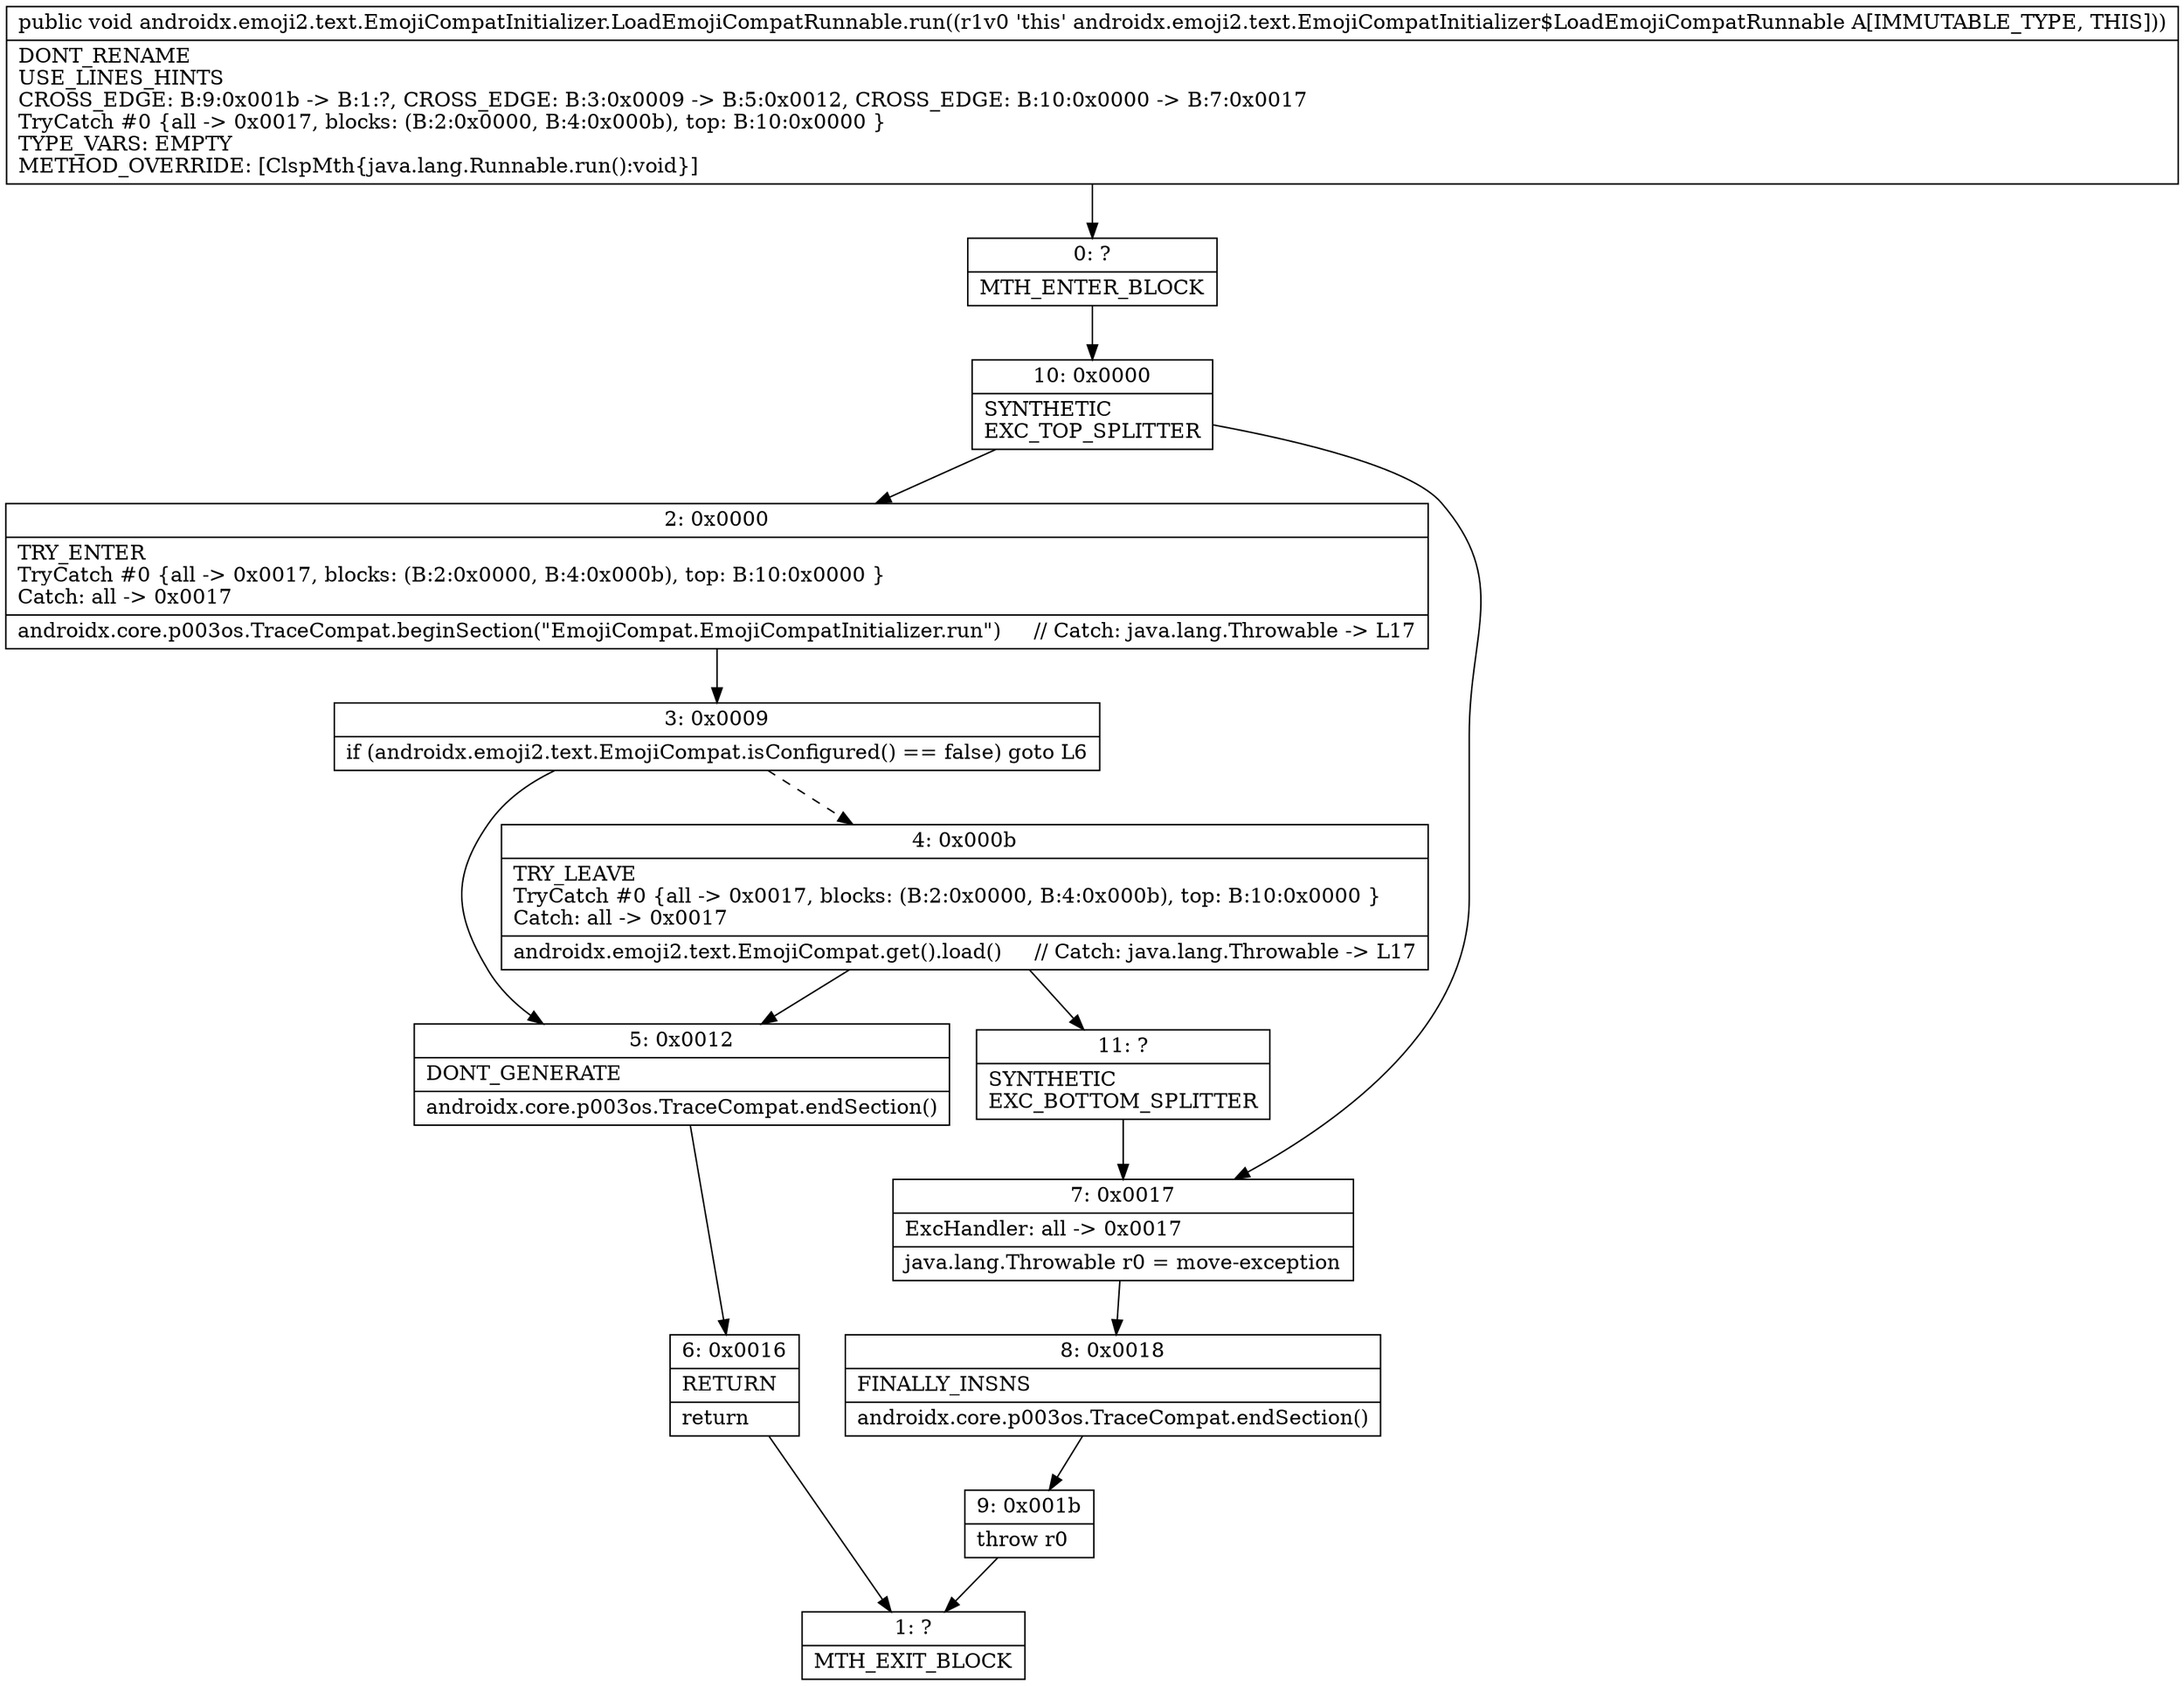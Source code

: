 digraph "CFG forandroidx.emoji2.text.EmojiCompatInitializer.LoadEmojiCompatRunnable.run()V" {
Node_0 [shape=record,label="{0\:\ ?|MTH_ENTER_BLOCK\l}"];
Node_10 [shape=record,label="{10\:\ 0x0000|SYNTHETIC\lEXC_TOP_SPLITTER\l}"];
Node_2 [shape=record,label="{2\:\ 0x0000|TRY_ENTER\lTryCatch #0 \{all \-\> 0x0017, blocks: (B:2:0x0000, B:4:0x000b), top: B:10:0x0000 \}\lCatch: all \-\> 0x0017\l|androidx.core.p003os.TraceCompat.beginSection(\"EmojiCompat.EmojiCompatInitializer.run\")     \/\/ Catch: java.lang.Throwable \-\> L17\l}"];
Node_3 [shape=record,label="{3\:\ 0x0009|if (androidx.emoji2.text.EmojiCompat.isConfigured() == false) goto L6\l}"];
Node_4 [shape=record,label="{4\:\ 0x000b|TRY_LEAVE\lTryCatch #0 \{all \-\> 0x0017, blocks: (B:2:0x0000, B:4:0x000b), top: B:10:0x0000 \}\lCatch: all \-\> 0x0017\l|androidx.emoji2.text.EmojiCompat.get().load()     \/\/ Catch: java.lang.Throwable \-\> L17\l}"];
Node_11 [shape=record,label="{11\:\ ?|SYNTHETIC\lEXC_BOTTOM_SPLITTER\l}"];
Node_5 [shape=record,label="{5\:\ 0x0012|DONT_GENERATE\l|androidx.core.p003os.TraceCompat.endSection()\l}"];
Node_6 [shape=record,label="{6\:\ 0x0016|RETURN\l|return\l}"];
Node_1 [shape=record,label="{1\:\ ?|MTH_EXIT_BLOCK\l}"];
Node_7 [shape=record,label="{7\:\ 0x0017|ExcHandler: all \-\> 0x0017\l|java.lang.Throwable r0 = move\-exception\l}"];
Node_8 [shape=record,label="{8\:\ 0x0018|FINALLY_INSNS\l|androidx.core.p003os.TraceCompat.endSection()\l}"];
Node_9 [shape=record,label="{9\:\ 0x001b|throw r0\l}"];
MethodNode[shape=record,label="{public void androidx.emoji2.text.EmojiCompatInitializer.LoadEmojiCompatRunnable.run((r1v0 'this' androidx.emoji2.text.EmojiCompatInitializer$LoadEmojiCompatRunnable A[IMMUTABLE_TYPE, THIS]))  | DONT_RENAME\lUSE_LINES_HINTS\lCROSS_EDGE: B:9:0x001b \-\> B:1:?, CROSS_EDGE: B:3:0x0009 \-\> B:5:0x0012, CROSS_EDGE: B:10:0x0000 \-\> B:7:0x0017\lTryCatch #0 \{all \-\> 0x0017, blocks: (B:2:0x0000, B:4:0x000b), top: B:10:0x0000 \}\lTYPE_VARS: EMPTY\lMETHOD_OVERRIDE: [ClspMth\{java.lang.Runnable.run():void\}]\l}"];
MethodNode -> Node_0;Node_0 -> Node_10;
Node_10 -> Node_2;
Node_10 -> Node_7;
Node_2 -> Node_3;
Node_3 -> Node_4[style=dashed];
Node_3 -> Node_5;
Node_4 -> Node_5;
Node_4 -> Node_11;
Node_11 -> Node_7;
Node_5 -> Node_6;
Node_6 -> Node_1;
Node_7 -> Node_8;
Node_8 -> Node_9;
Node_9 -> Node_1;
}

